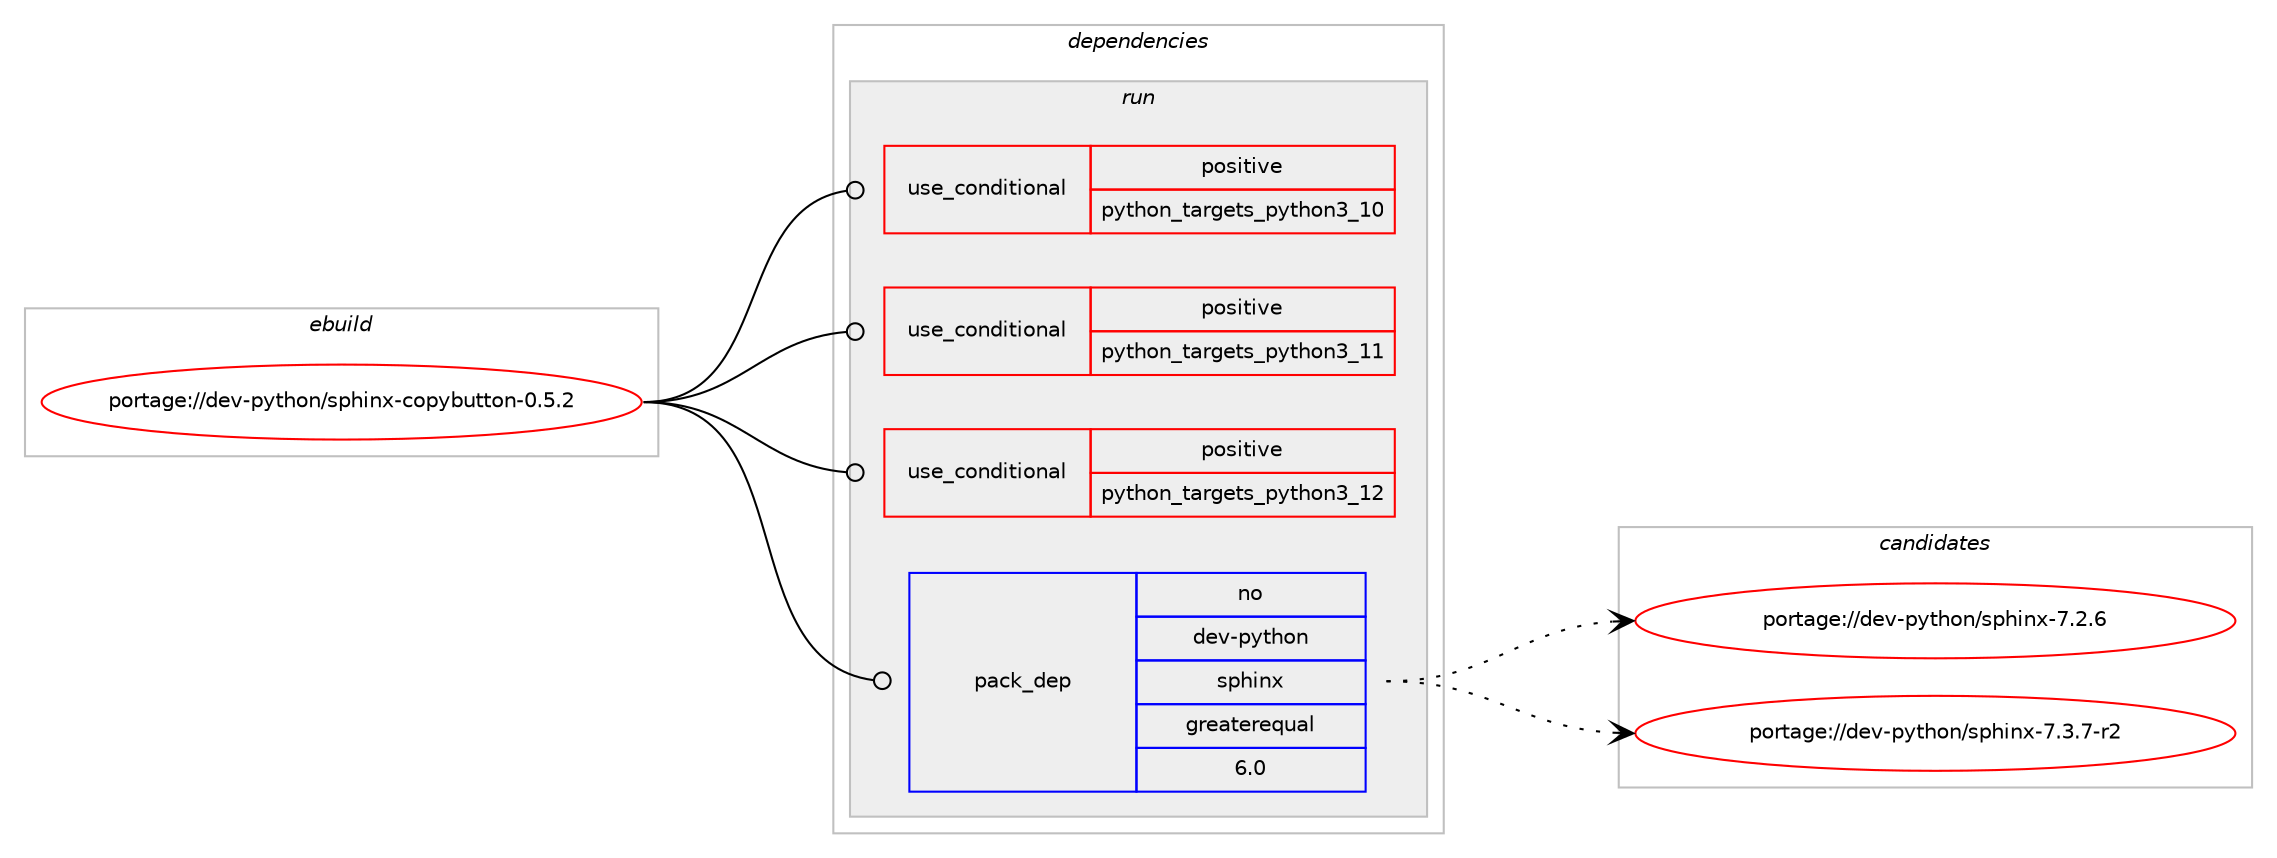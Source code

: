 digraph prolog {

# *************
# Graph options
# *************

newrank=true;
concentrate=true;
compound=true;
graph [rankdir=LR,fontname=Helvetica,fontsize=10,ranksep=1.5];#, ranksep=2.5, nodesep=0.2];
edge  [arrowhead=vee];
node  [fontname=Helvetica,fontsize=10];

# **********
# The ebuild
# **********

subgraph cluster_leftcol {
color=gray;
rank=same;
label=<<i>ebuild</i>>;
id [label="portage://dev-python/sphinx-copybutton-0.5.2", color=red, width=4, href="../dev-python/sphinx-copybutton-0.5.2.svg"];
}

# ****************
# The dependencies
# ****************

subgraph cluster_midcol {
color=gray;
label=<<i>dependencies</i>>;
subgraph cluster_compile {
fillcolor="#eeeeee";
style=filled;
label=<<i>compile</i>>;
}
subgraph cluster_compileandrun {
fillcolor="#eeeeee";
style=filled;
label=<<i>compile and run</i>>;
}
subgraph cluster_run {
fillcolor="#eeeeee";
style=filled;
label=<<i>run</i>>;
subgraph cond38518 {
dependency82310 [label=<<TABLE BORDER="0" CELLBORDER="1" CELLSPACING="0" CELLPADDING="4"><TR><TD ROWSPAN="3" CELLPADDING="10">use_conditional</TD></TR><TR><TD>positive</TD></TR><TR><TD>python_targets_python3_10</TD></TR></TABLE>>, shape=none, color=red];
# *** BEGIN UNKNOWN DEPENDENCY TYPE (TODO) ***
# dependency82310 -> package_dependency(portage://dev-python/sphinx-copybutton-0.5.2,run,no,dev-lang,python,none,[,,],[slot(3.10)],[])
# *** END UNKNOWN DEPENDENCY TYPE (TODO) ***

}
id:e -> dependency82310:w [weight=20,style="solid",arrowhead="odot"];
subgraph cond38519 {
dependency82311 [label=<<TABLE BORDER="0" CELLBORDER="1" CELLSPACING="0" CELLPADDING="4"><TR><TD ROWSPAN="3" CELLPADDING="10">use_conditional</TD></TR><TR><TD>positive</TD></TR><TR><TD>python_targets_python3_11</TD></TR></TABLE>>, shape=none, color=red];
# *** BEGIN UNKNOWN DEPENDENCY TYPE (TODO) ***
# dependency82311 -> package_dependency(portage://dev-python/sphinx-copybutton-0.5.2,run,no,dev-lang,python,none,[,,],[slot(3.11)],[])
# *** END UNKNOWN DEPENDENCY TYPE (TODO) ***

}
id:e -> dependency82311:w [weight=20,style="solid",arrowhead="odot"];
subgraph cond38520 {
dependency82312 [label=<<TABLE BORDER="0" CELLBORDER="1" CELLSPACING="0" CELLPADDING="4"><TR><TD ROWSPAN="3" CELLPADDING="10">use_conditional</TD></TR><TR><TD>positive</TD></TR><TR><TD>python_targets_python3_12</TD></TR></TABLE>>, shape=none, color=red];
# *** BEGIN UNKNOWN DEPENDENCY TYPE (TODO) ***
# dependency82312 -> package_dependency(portage://dev-python/sphinx-copybutton-0.5.2,run,no,dev-lang,python,none,[,,],[slot(3.12)],[])
# *** END UNKNOWN DEPENDENCY TYPE (TODO) ***

}
id:e -> dependency82312:w [weight=20,style="solid",arrowhead="odot"];
subgraph pack42554 {
dependency82313 [label=<<TABLE BORDER="0" CELLBORDER="1" CELLSPACING="0" CELLPADDING="4" WIDTH="220"><TR><TD ROWSPAN="6" CELLPADDING="30">pack_dep</TD></TR><TR><TD WIDTH="110">no</TD></TR><TR><TD>dev-python</TD></TR><TR><TD>sphinx</TD></TR><TR><TD>greaterequal</TD></TR><TR><TD>6.0</TD></TR></TABLE>>, shape=none, color=blue];
}
id:e -> dependency82313:w [weight=20,style="solid",arrowhead="odot"];
}
}

# **************
# The candidates
# **************

subgraph cluster_choices {
rank=same;
color=gray;
label=<<i>candidates</i>>;

subgraph choice42554 {
color=black;
nodesep=1;
choice1001011184511212111610411111047115112104105110120455546504654 [label="portage://dev-python/sphinx-7.2.6", color=red, width=4,href="../dev-python/sphinx-7.2.6.svg"];
choice10010111845112121116104111110471151121041051101204555465146554511450 [label="portage://dev-python/sphinx-7.3.7-r2", color=red, width=4,href="../dev-python/sphinx-7.3.7-r2.svg"];
dependency82313:e -> choice1001011184511212111610411111047115112104105110120455546504654:w [style=dotted,weight="100"];
dependency82313:e -> choice10010111845112121116104111110471151121041051101204555465146554511450:w [style=dotted,weight="100"];
}
}

}
